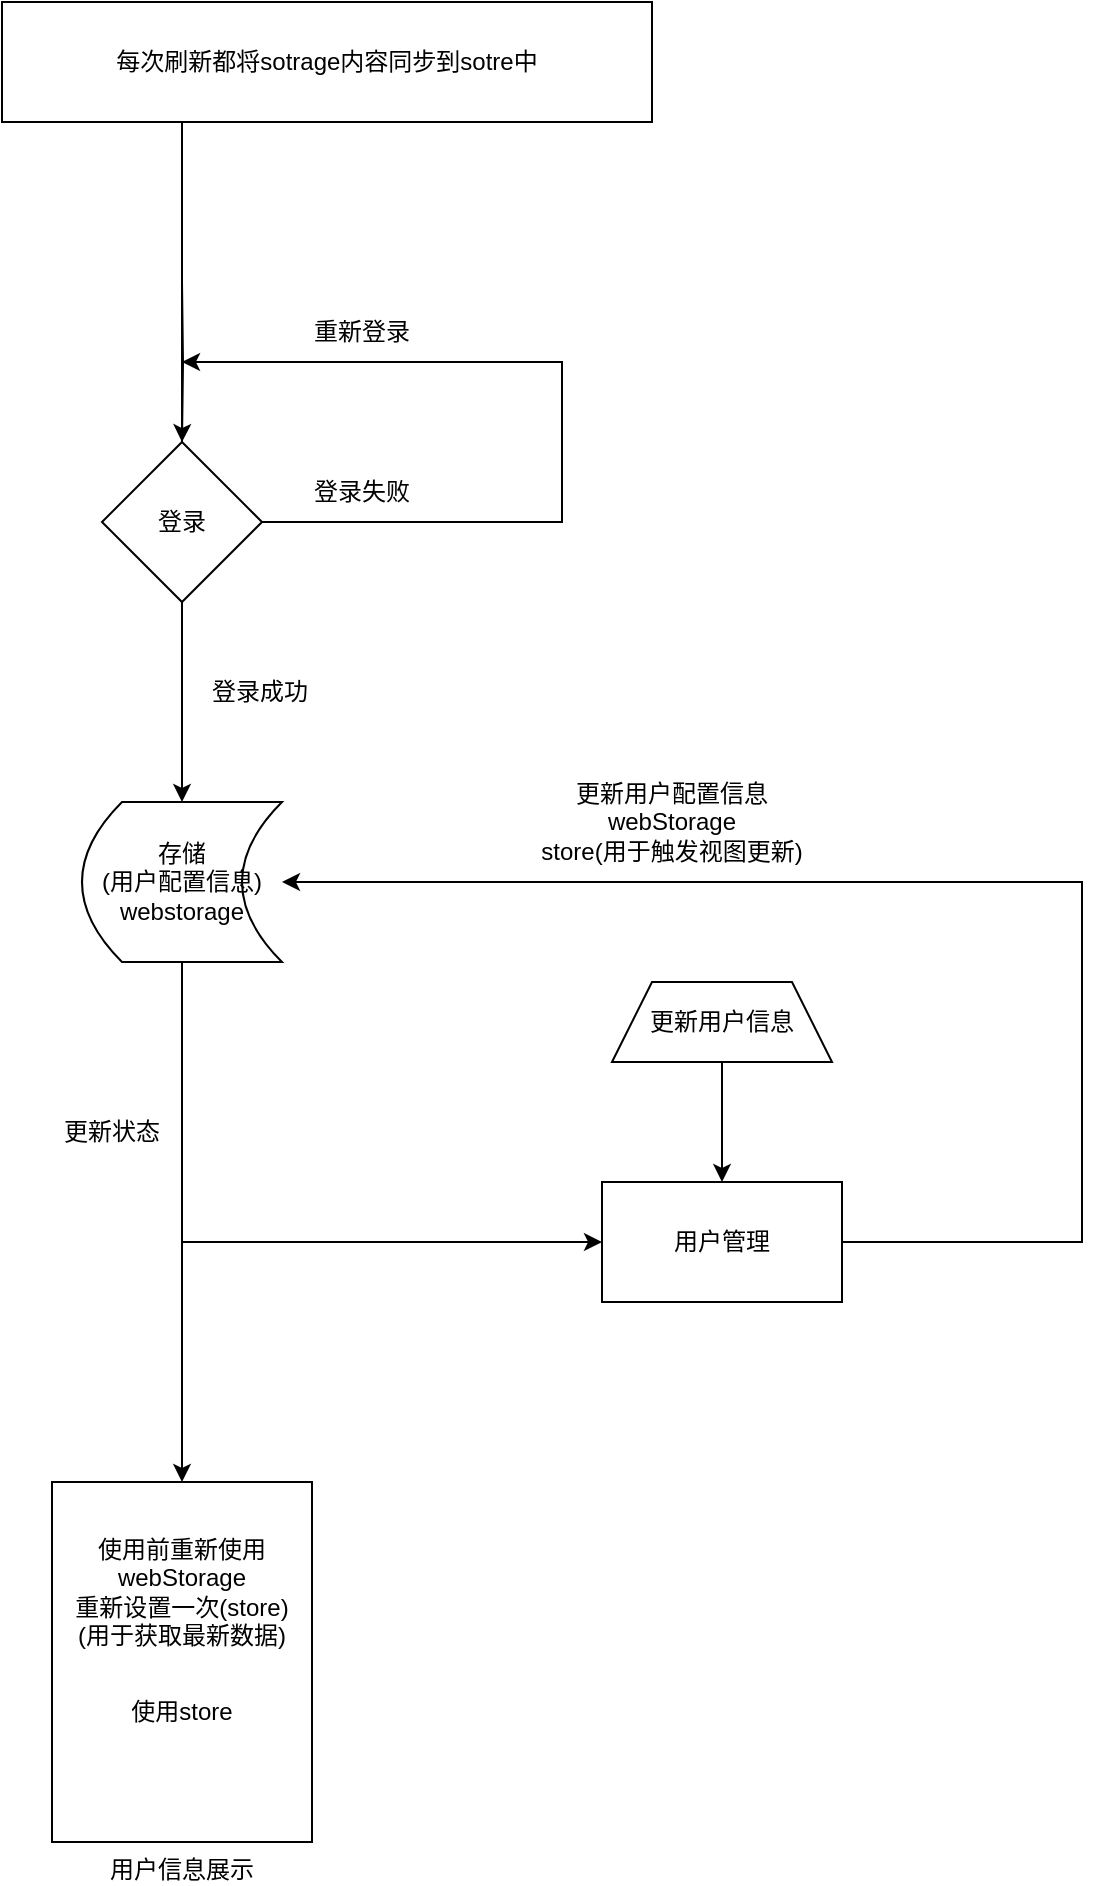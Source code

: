 <mxfile version="15.5.4" type="embed"><diagram id="23iRSUPoRavnBvh4doch" name="Page-1"><mxGraphModel dx="1122" dy="1737" grid="1" gridSize="10" guides="1" tooltips="1" connect="1" arrows="1" fold="1" page="1" pageScale="1" pageWidth="827" pageHeight="1169" math="0" shadow="0"><root><mxCell id="0"/><mxCell id="1" parent="0"/><mxCell id="13" value="" style="edgeStyle=orthogonalEdgeStyle;rounded=0;orthogonalLoop=1;jettySize=auto;html=1;" parent="1" target="7" edge="1"><mxGeometry relative="1" as="geometry"><mxPoint x="90" y="40" as="sourcePoint"/></mxGeometry></mxCell><mxCell id="4" value="" style="endArrow=classic;html=1;rounded=0;startArrow=none;" parent="1" source="7" edge="1"><mxGeometry width="50" height="50" relative="1" as="geometry"><mxPoint x="75" y="190" as="sourcePoint"/><mxPoint x="90" y="180" as="targetPoint"/></mxGeometry></mxCell><mxCell id="6" value="登录" style="text;html=1;strokeColor=none;fillColor=none;align=center;verticalAlign=middle;whiteSpace=wrap;rounded=0;" parent="1" vertex="1"><mxGeometry x="60" y="145" width="60" height="30" as="geometry"/></mxCell><mxCell id="7" value="登录" style="rhombus;whiteSpace=wrap;html=1;" parent="1" vertex="1"><mxGeometry x="50" y="120" width="80" height="80" as="geometry"/></mxCell><mxCell id="8" value="" style="endArrow=none;html=1;rounded=0;" parent="1" target="7" edge="1"><mxGeometry width="50" height="50" relative="1" as="geometry"><mxPoint x="90" y="-40" as="sourcePoint"/><mxPoint x="90" y="180" as="targetPoint"/></mxGeometry></mxCell><mxCell id="9" value="" style="endArrow=classic;html=1;rounded=0;exitX=0.5;exitY=1;exitDx=0;exitDy=0;" parent="1" source="7" edge="1"><mxGeometry width="50" height="50" relative="1" as="geometry"><mxPoint x="75" y="190" as="sourcePoint"/><mxPoint x="90" y="300" as="targetPoint"/></mxGeometry></mxCell><mxCell id="10" value="登录成功" style="text;html=1;strokeColor=none;fillColor=none;align=center;verticalAlign=middle;whiteSpace=wrap;rounded=0;" parent="1" vertex="1"><mxGeometry x="99" y="230" width="60" height="30" as="geometry"/></mxCell><mxCell id="15" value="" style="endArrow=classic;html=1;rounded=0;exitX=1;exitY=0.5;exitDx=0;exitDy=0;" parent="1" source="7" edge="1"><mxGeometry width="50" height="50" relative="1" as="geometry"><mxPoint x="250" y="220" as="sourcePoint"/><mxPoint x="90" y="80" as="targetPoint"/><Array as="points"><mxPoint x="280" y="160"/><mxPoint x="280" y="80"/></Array></mxGeometry></mxCell><mxCell id="16" value="登录失败" style="text;html=1;strokeColor=none;fillColor=none;align=center;verticalAlign=middle;whiteSpace=wrap;rounded=0;" parent="1" vertex="1"><mxGeometry x="150" y="130" width="60" height="30" as="geometry"/></mxCell><mxCell id="17" value="存储&lt;br&gt;(用户配置信息) webstorage&lt;br&gt;" style="shape=dataStorage;whiteSpace=wrap;html=1;fixedSize=1;" parent="1" vertex="1"><mxGeometry x="40" y="300" width="100" height="80" as="geometry"/></mxCell><mxCell id="18" value="重新登录" style="text;html=1;strokeColor=none;fillColor=none;align=center;verticalAlign=middle;whiteSpace=wrap;rounded=0;" parent="1" vertex="1"><mxGeometry x="150" y="50" width="60" height="30" as="geometry"/></mxCell><mxCell id="19" value="用户信息展示" style="rounded=0;whiteSpace=wrap;html=1;labelPosition=center;verticalLabelPosition=bottom;align=center;verticalAlign=top;" parent="1" vertex="1"><mxGeometry x="25" y="640" width="130" height="180" as="geometry"/></mxCell><mxCell id="20" value="" style="endArrow=classic;html=1;rounded=0;exitX=0.5;exitY=1;exitDx=0;exitDy=0;entryX=0.5;entryY=0;entryDx=0;entryDy=0;" parent="1" source="17" target="19" edge="1"><mxGeometry width="50" height="50" relative="1" as="geometry"><mxPoint x="350" y="490" as="sourcePoint"/><mxPoint x="400" y="440" as="targetPoint"/><Array as="points"><mxPoint x="90" y="470"/></Array></mxGeometry></mxCell><mxCell id="21" value="" style="endArrow=classic;html=1;rounded=0;" parent="1" target="22" edge="1"><mxGeometry width="50" height="50" relative="1" as="geometry"><mxPoint x="90" y="520" as="sourcePoint"/><mxPoint x="440" y="440" as="targetPoint"/></mxGeometry></mxCell><mxCell id="22" value="用户管理" style="rounded=0;whiteSpace=wrap;html=1;" parent="1" vertex="1"><mxGeometry x="300.0" y="490" width="120" height="60" as="geometry"/></mxCell><mxCell id="23" value="更新用户信息" style="shape=trapezoid;perimeter=trapezoidPerimeter;whiteSpace=wrap;html=1;fixedSize=1;" parent="1" vertex="1"><mxGeometry x="305" y="390" width="110" height="40" as="geometry"/></mxCell><mxCell id="24" value="" style="endArrow=classic;html=1;rounded=0;entryX=0.5;entryY=0;entryDx=0;entryDy=0;exitX=0.5;exitY=1;exitDx=0;exitDy=0;" parent="1" source="23" target="22" edge="1"><mxGeometry width="50" height="50" relative="1" as="geometry"><mxPoint x="350" y="380" as="sourcePoint"/><mxPoint x="400" y="330" as="targetPoint"/></mxGeometry></mxCell><mxCell id="25" value="" style="endArrow=classic;html=1;rounded=0;entryX=1;entryY=0.5;entryDx=0;entryDy=0;exitX=1;exitY=0.5;exitDx=0;exitDy=0;" parent="1" source="22" target="17" edge="1"><mxGeometry width="50" height="50" relative="1" as="geometry"><mxPoint x="410" y="510" as="sourcePoint"/><mxPoint x="540" y="320" as="targetPoint"/><Array as="points"><mxPoint x="540" y="520"/><mxPoint x="540" y="340"/></Array></mxGeometry></mxCell><mxCell id="26" value="更新状态" style="text;html=1;strokeColor=none;fillColor=none;align=center;verticalAlign=middle;whiteSpace=wrap;rounded=0;" parent="1" vertex="1"><mxGeometry x="25" y="450" width="60" height="30" as="geometry"/></mxCell><mxCell id="27" value="更新用户配置信息&lt;br&gt;webStorage&lt;br&gt;store(用于触发视图更新)" style="text;html=1;strokeColor=none;fillColor=none;align=center;verticalAlign=middle;whiteSpace=wrap;rounded=0;" parent="1" vertex="1"><mxGeometry x="240" y="230" width="190" height="160" as="geometry"/></mxCell><mxCell id="30" value="使用前重新使用&lt;br&gt;webStorage&lt;br&gt;重新设置一次(store)&lt;br&gt;(用于获取最新数据)" style="text;html=1;strokeColor=none;fillColor=none;align=center;verticalAlign=middle;whiteSpace=wrap;rounded=0;" parent="1" vertex="1"><mxGeometry x="10" y="630" width="160" height="130" as="geometry"/></mxCell><mxCell id="32" value="使用store" style="text;html=1;strokeColor=none;fillColor=none;align=center;verticalAlign=middle;whiteSpace=wrap;rounded=0;" parent="1" vertex="1"><mxGeometry x="60" y="740" width="60" height="30" as="geometry"/></mxCell><mxCell id="33" value="每次刷新都将sotrage内容同步到sotre中" style="rounded=0;whiteSpace=wrap;html=1;" vertex="1" parent="1"><mxGeometry y="-100" width="325" height="60" as="geometry"/></mxCell></root></mxGraphModel></diagram></mxfile>